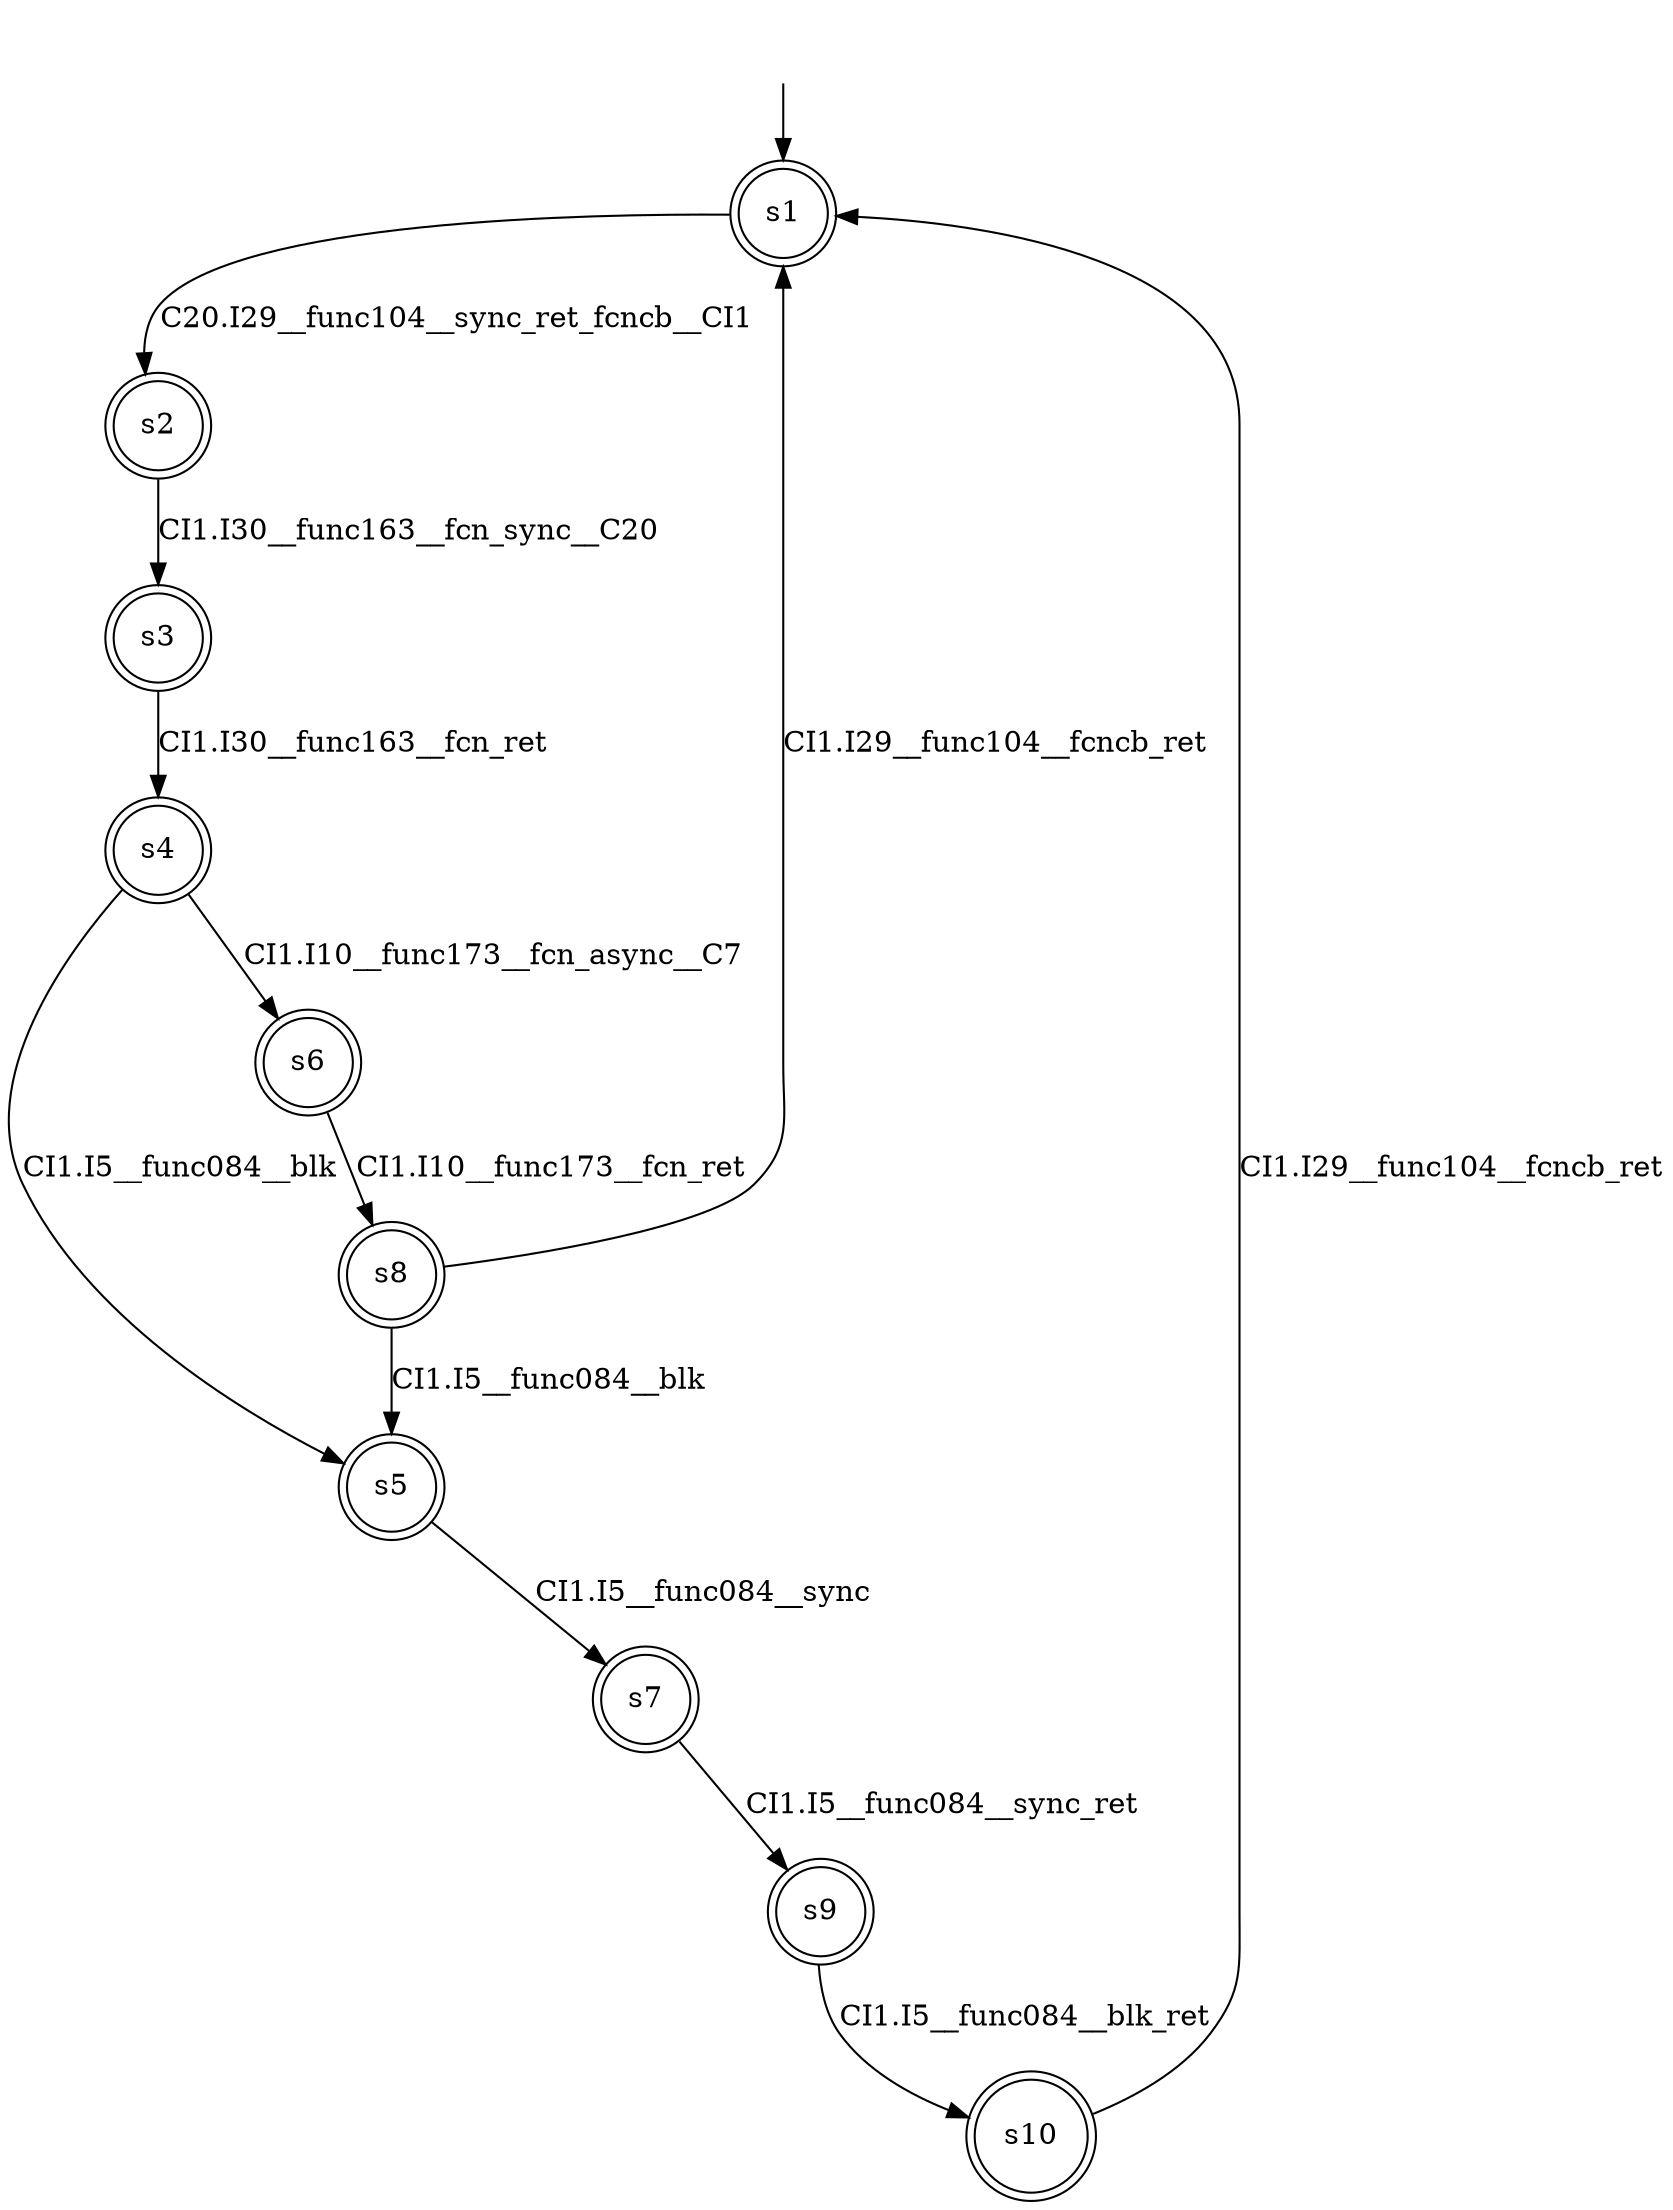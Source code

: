 digraph automaton {
	1 [label=<s1> shape="doublecircle"];
	2 [label=<s2> shape="doublecircle"];
	3 [label=<s3> shape="doublecircle"];
	4 [label=<s4> shape="doublecircle"];
	5 [label=<s5> shape="doublecircle"];
	6 [label=<s6> shape="doublecircle"];
	7 [label=<s7> shape="doublecircle"];
	8 [label=<s8> shape="doublecircle"];
	9 [label=<s9> shape="doublecircle"];
	10 [label=<s10> shape="doublecircle"];
	__init1 [label=<> shape="none"];
	__init1 -> 1;
	1 -> 2 [label=<C20.I29__func104__sync_ret_fcncb__CI1> id="1-0-2"];
	2 -> 3 [label=<CI1.I30__func163__fcn_sync__C20> id="2-0-3"];
	3 -> 4 [label=<CI1.I30__func163__fcn_ret> id="3-0-4"];
	4 -> 5 [label=<CI1.I5__func084__blk> id="4-0-5"];
	4 -> 6 [label=<CI1.I10__func173__fcn_async__C7> id="4-1-6"];
	5 -> 7 [label=<CI1.I5__func084__sync> id="5-0-7"];
	6 -> 8 [label=<CI1.I10__func173__fcn_ret> id="6-0-8"];
	7 -> 9 [label=<CI1.I5__func084__sync_ret> id="7-0-9"];
	8 -> 5 [label=<CI1.I5__func084__blk> id="8-0-5"];
	8 -> 1 [label=<CI1.I29__func104__fcncb_ret> id="8-1-1"];
	9 -> 10 [label=<CI1.I5__func084__blk_ret> id="9-0-10"];
	10 -> 1 [label=<CI1.I29__func104__fcncb_ret> id="10-0-1"];
}
